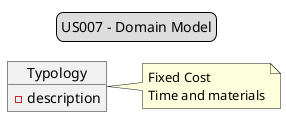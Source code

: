 @startuml

legend top
US007 - Domain Model
end legend

/'Class'/
Object "Typology" as Typology {
-description
}

/'Notas'/
note right of Typology
    Fixed Cost
    Time and materials
end note

@enduml